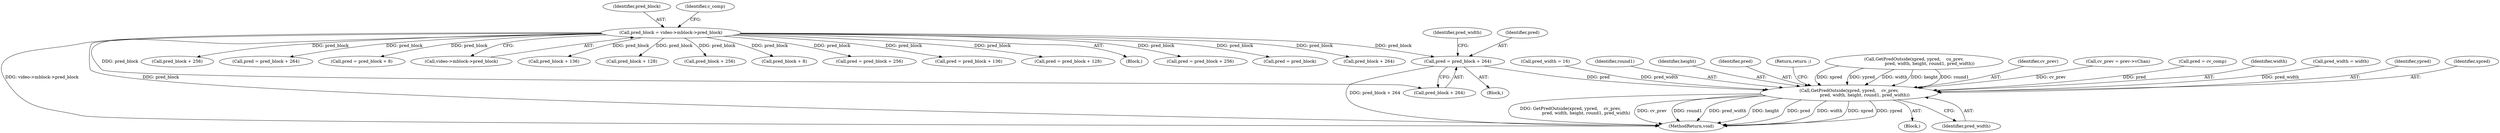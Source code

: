 digraph "0_Android_961e5ac5788b52304e64b9a509781beaf5201fb0@pointer" {
"1001419" [label="(Call,pred = pred_block + 264)"];
"1000605" [label="(Call,pred_block = video->mblock->pred_block)"];
"1001435" [label="(Call,GetPredOutside(xpred, ypred,    cv_prev,\n                       pred, width, height, round1, pred_width))"];
"1001424" [label="(Call,pred_width = 16)"];
"1000201" [label="(Block,)"];
"1001442" [label="(Identifier,round1)"];
"1001441" [label="(Identifier,height)"];
"1001304" [label="(Call,pred = pred_block + 256)"];
"1001439" [label="(Identifier,pred)"];
"1000650" [label="(Call,pred = pred_block)"];
"1001444" [label="(Return,return ;)"];
"1001346" [label="(Call,pred_block + 264)"];
"1001443" [label="(Identifier,pred_width)"];
"1000605" [label="(Call,pred_block = video->mblock->pred_block)"];
"1001425" [label="(Identifier,pred_width)"];
"1001405" [label="(Call,GetPredOutside(xpred, ypred,    cu_prev,\n                       pred, width, height, round1, pred_width))"];
"1001445" [label="(MethodReturn,void)"];
"1001421" [label="(Call,pred_block + 264)"];
"1001306" [label="(Call,pred_block + 256)"];
"1001344" [label="(Call,pred = pred_block + 264)"];
"1001438" [label="(Identifier,cv_prev)"];
"1000754" [label="(Call,pred = pred_block + 8)"];
"1001223" [label="(Call,cv_prev = prev->vChan)"];
"1001429" [label="(Call,pred = cv_comp)"];
"1000607" [label="(Call,video->mblock->pred_block)"];
"1001440" [label="(Identifier,width)"];
"1000976" [label="(Call,pred_block + 136)"];
"1001432" [label="(Call,pred_width = width)"];
"1001435" [label="(Call,GetPredOutside(xpred, ypred,    cv_prev,\n                       pred, width, height, round1, pred_width))"];
"1000864" [label="(Call,pred_block + 128)"];
"1001418" [label="(Block,)"];
"1001391" [label="(Call,pred_block + 256)"];
"1000756" [label="(Call,pred_block + 8)"];
"1000606" [label="(Identifier,pred_block)"];
"1001419" [label="(Call,pred = pred_block + 264)"];
"1001381" [label="(Block,)"];
"1001437" [label="(Identifier,ypred)"];
"1000613" [label="(Identifier,c_comp)"];
"1001436" [label="(Identifier,xpred)"];
"1001389" [label="(Call,pred = pred_block + 256)"];
"1001420" [label="(Identifier,pred)"];
"1000974" [label="(Call,pred = pred_block + 136)"];
"1000862" [label="(Call,pred = pred_block + 128)"];
"1001419" -> "1001418"  [label="AST: "];
"1001419" -> "1001421"  [label="CFG: "];
"1001420" -> "1001419"  [label="AST: "];
"1001421" -> "1001419"  [label="AST: "];
"1001425" -> "1001419"  [label="CFG: "];
"1001419" -> "1001445"  [label="DDG: pred_block + 264"];
"1000605" -> "1001419"  [label="DDG: pred_block"];
"1001419" -> "1001435"  [label="DDG: pred"];
"1000605" -> "1000201"  [label="AST: "];
"1000605" -> "1000607"  [label="CFG: "];
"1000606" -> "1000605"  [label="AST: "];
"1000607" -> "1000605"  [label="AST: "];
"1000613" -> "1000605"  [label="CFG: "];
"1000605" -> "1001445"  [label="DDG: video->mblock->pred_block"];
"1000605" -> "1001445"  [label="DDG: pred_block"];
"1000605" -> "1000650"  [label="DDG: pred_block"];
"1000605" -> "1000754"  [label="DDG: pred_block"];
"1000605" -> "1000756"  [label="DDG: pred_block"];
"1000605" -> "1000862"  [label="DDG: pred_block"];
"1000605" -> "1000864"  [label="DDG: pred_block"];
"1000605" -> "1000974"  [label="DDG: pred_block"];
"1000605" -> "1000976"  [label="DDG: pred_block"];
"1000605" -> "1001304"  [label="DDG: pred_block"];
"1000605" -> "1001306"  [label="DDG: pred_block"];
"1000605" -> "1001344"  [label="DDG: pred_block"];
"1000605" -> "1001346"  [label="DDG: pred_block"];
"1000605" -> "1001389"  [label="DDG: pred_block"];
"1000605" -> "1001391"  [label="DDG: pred_block"];
"1000605" -> "1001421"  [label="DDG: pred_block"];
"1001435" -> "1001381"  [label="AST: "];
"1001435" -> "1001443"  [label="CFG: "];
"1001436" -> "1001435"  [label="AST: "];
"1001437" -> "1001435"  [label="AST: "];
"1001438" -> "1001435"  [label="AST: "];
"1001439" -> "1001435"  [label="AST: "];
"1001440" -> "1001435"  [label="AST: "];
"1001441" -> "1001435"  [label="AST: "];
"1001442" -> "1001435"  [label="AST: "];
"1001443" -> "1001435"  [label="AST: "];
"1001444" -> "1001435"  [label="CFG: "];
"1001435" -> "1001445"  [label="DDG: pred"];
"1001435" -> "1001445"  [label="DDG: width"];
"1001435" -> "1001445"  [label="DDG: xpred"];
"1001435" -> "1001445"  [label="DDG: ypred"];
"1001435" -> "1001445"  [label="DDG: GetPredOutside(xpred, ypred,    cv_prev,\n                       pred, width, height, round1, pred_width)"];
"1001435" -> "1001445"  [label="DDG: cv_prev"];
"1001435" -> "1001445"  [label="DDG: round1"];
"1001435" -> "1001445"  [label="DDG: pred_width"];
"1001435" -> "1001445"  [label="DDG: height"];
"1001405" -> "1001435"  [label="DDG: xpred"];
"1001405" -> "1001435"  [label="DDG: ypred"];
"1001405" -> "1001435"  [label="DDG: width"];
"1001405" -> "1001435"  [label="DDG: height"];
"1001405" -> "1001435"  [label="DDG: round1"];
"1001223" -> "1001435"  [label="DDG: cv_prev"];
"1001429" -> "1001435"  [label="DDG: pred"];
"1001432" -> "1001435"  [label="DDG: pred_width"];
"1001424" -> "1001435"  [label="DDG: pred_width"];
}
